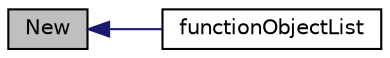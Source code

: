 digraph "New"
{
  bgcolor="transparent";
  edge [fontname="Helvetica",fontsize="10",labelfontname="Helvetica",labelfontsize="10"];
  node [fontname="Helvetica",fontsize="10",shape=record];
  rankdir="LR";
  Node1 [label="New",height=0.2,width=0.4,color="black", fillcolor="grey75", style="filled", fontcolor="black"];
  Node1 -> Node2 [dir="back",color="midnightblue",fontsize="10",style="solid",fontname="Helvetica"];
  Node2 [label="functionObjectList",height=0.2,width=0.4,color="black",URL="$a00878.html#a4a6e3f2e133ed06624435ce75553deb6",tooltip="Construct from Time, a dictionary with \"functions\" entry. "];
}
